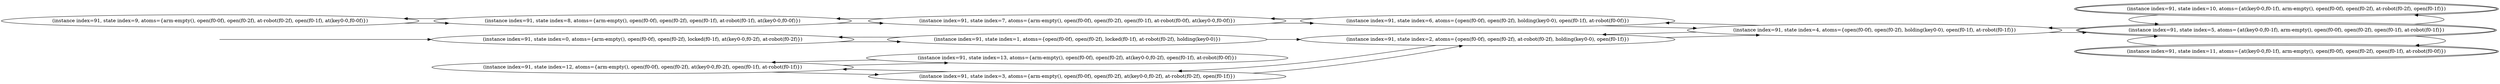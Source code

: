digraph {
rankdir="LR"
s9[label="(instance index=91, state index=9, atoms={arm-empty(), open(f0-0f), open(f0-2f), at-robot(f0-2f), open(f0-1f), at(key0-0,f0-0f)})"]
s13[label="(instance index=91, state index=13, atoms={arm-empty(), open(f0-0f), open(f0-2f), at(key0-0,f0-2f), open(f0-1f), at-robot(f0-0f)})"]
s0[label="(instance index=91, state index=0, atoms={arm-empty(), open(f0-0f), open(f0-2f), locked(f0-1f), at(key0-0,f0-2f), at-robot(f0-2f)})"]
s12[label="(instance index=91, state index=12, atoms={arm-empty(), open(f0-0f), open(f0-2f), at(key0-0,f0-2f), open(f0-1f), at-robot(f0-1f)})"]
s8[label="(instance index=91, state index=8, atoms={arm-empty(), open(f0-0f), open(f0-2f), open(f0-1f), at-robot(f0-1f), at(key0-0,f0-0f)})"]
s1[label="(instance index=91, state index=1, atoms={open(f0-0f), open(f0-2f), locked(f0-1f), at-robot(f0-2f), holding(key0-0)})"]
s3[label="(instance index=91, state index=3, atoms={arm-empty(), open(f0-0f), open(f0-2f), at(key0-0,f0-2f), at-robot(f0-2f), open(f0-1f)})"]
s7[label="(instance index=91, state index=7, atoms={arm-empty(), open(f0-0f), open(f0-2f), open(f0-1f), at-robot(f0-0f), at(key0-0,f0-0f)})"]
s2[label="(instance index=91, state index=2, atoms={open(f0-0f), open(f0-2f), at-robot(f0-2f), holding(key0-0), open(f0-1f)})"]
s6[label="(instance index=91, state index=6, atoms={open(f0-0f), open(f0-2f), holding(key0-0), open(f0-1f), at-robot(f0-0f)})"]
s4[label="(instance index=91, state index=4, atoms={open(f0-0f), open(f0-2f), holding(key0-0), open(f0-1f), at-robot(f0-1f)})"]
s5[peripheries=2,label="(instance index=91, state index=5, atoms={at(key0-0,f0-1f), arm-empty(), open(f0-0f), open(f0-2f), open(f0-1f), at-robot(f0-1f)})"]
s11[peripheries=2,label="(instance index=91, state index=11, atoms={at(key0-0,f0-1f), arm-empty(), open(f0-0f), open(f0-2f), open(f0-1f), at-robot(f0-0f)})"]
s10[peripheries=2,label="(instance index=91, state index=10, atoms={at(key0-0,f0-1f), arm-empty(), open(f0-0f), open(f0-2f), at-robot(f0-2f), open(f0-1f)})"]
Dangling [ label = "", style = invis ]
{ rank = same; Dangling }
Dangling -> s0
{ rank = same; s0}
{ rank = same; s0,s12,s8}
{ rank = same; s1,s3,s7}
{ rank = same; s2,s6}
{ rank = same; s4}
{ rank = same; s5,s11,s10}
{
s9->s8
s13->s12
}
{
s0->s1
s12->s13
s12->s3
s8->s7
s8->s9
}
{
s1->s2
s1->s0
s3->s12
s3->s2
s7->s6
s7->s8
}
{
s2->s4
s2->s3
s6->s7
s6->s4
}
{
s4->s6
s4->s5
s4->s2
}
{
s5->s11
s5->s4
s5->s10
s11->s5
s10->s5
}
}
